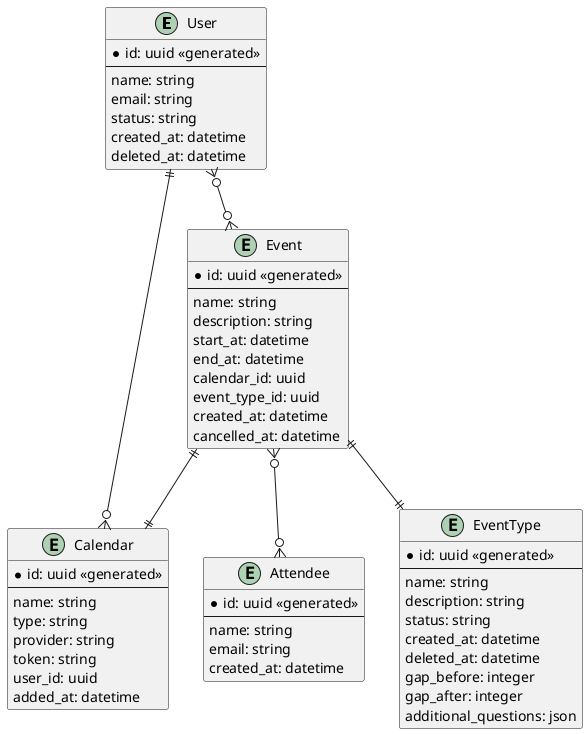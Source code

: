 @startuml
entity "User" as user {
  *id: uuid <<generated>>
  --
  name: string
  email: string
  status: string
  created_at: datetime
  deleted_at: datetime
}

entity "Attendee" as attendee {
  *id: uuid <<generated>>
  --
  name: string
  email: string
  created_at: datetime
}

entity "Calendar" as calendar {
  *id: uuid <<generated>>
  --
  name: string
  type: string
  provider: string
  token: string
  user_id: uuid
  added_at: datetime
}

entity "EventType" as event_type {
  *id: uuid <<generated>>
  --
  name: string
  description: string
  status: string
  created_at: datetime
  deleted_at: datetime
  gap_before: integer
  gap_after: integer
  additional_questions: json
}

entity "Event" as event {
  *id: uuid <<generated>>
  --
  name: string
  description: string
  start_at: datetime
  end_at: datetime
  calendar_id: uuid
  event_type_id: uuid
  created_at: datetime
  cancelled_at: datetime
}

user ||--o{ calendar
user }o--o{ event
event ||--|| event_type
event ||--|| calendar
event }o--o{ attendee

@enduml
